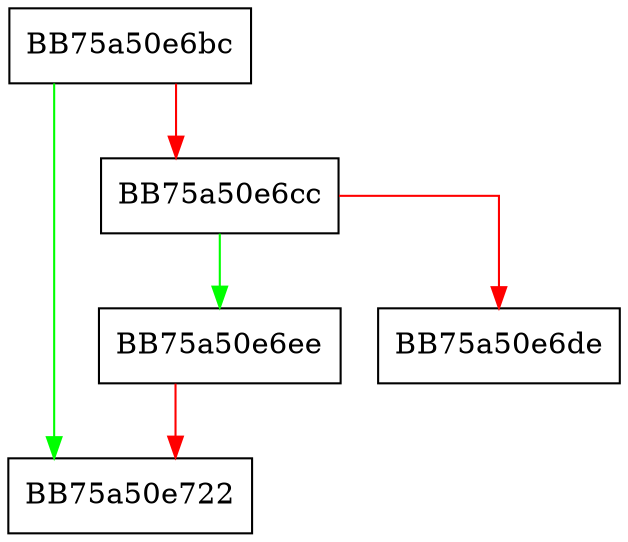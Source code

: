 digraph clear {
  node [shape="box"];
  graph [splines=ortho];
  BB75a50e6bc -> BB75a50e722 [color="green"];
  BB75a50e6bc -> BB75a50e6cc [color="red"];
  BB75a50e6cc -> BB75a50e6ee [color="green"];
  BB75a50e6cc -> BB75a50e6de [color="red"];
  BB75a50e6ee -> BB75a50e722 [color="red"];
}